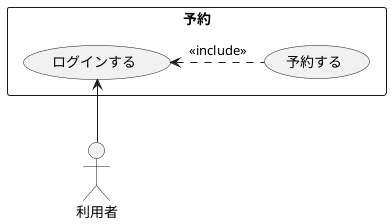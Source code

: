 @startuml ユースケース図
rectangle 予約{
    usecase ログインする
    usecase 予約する
}
ログインする <-- 利用者 
ログインする <. 予約する : <<include>>
@enduml